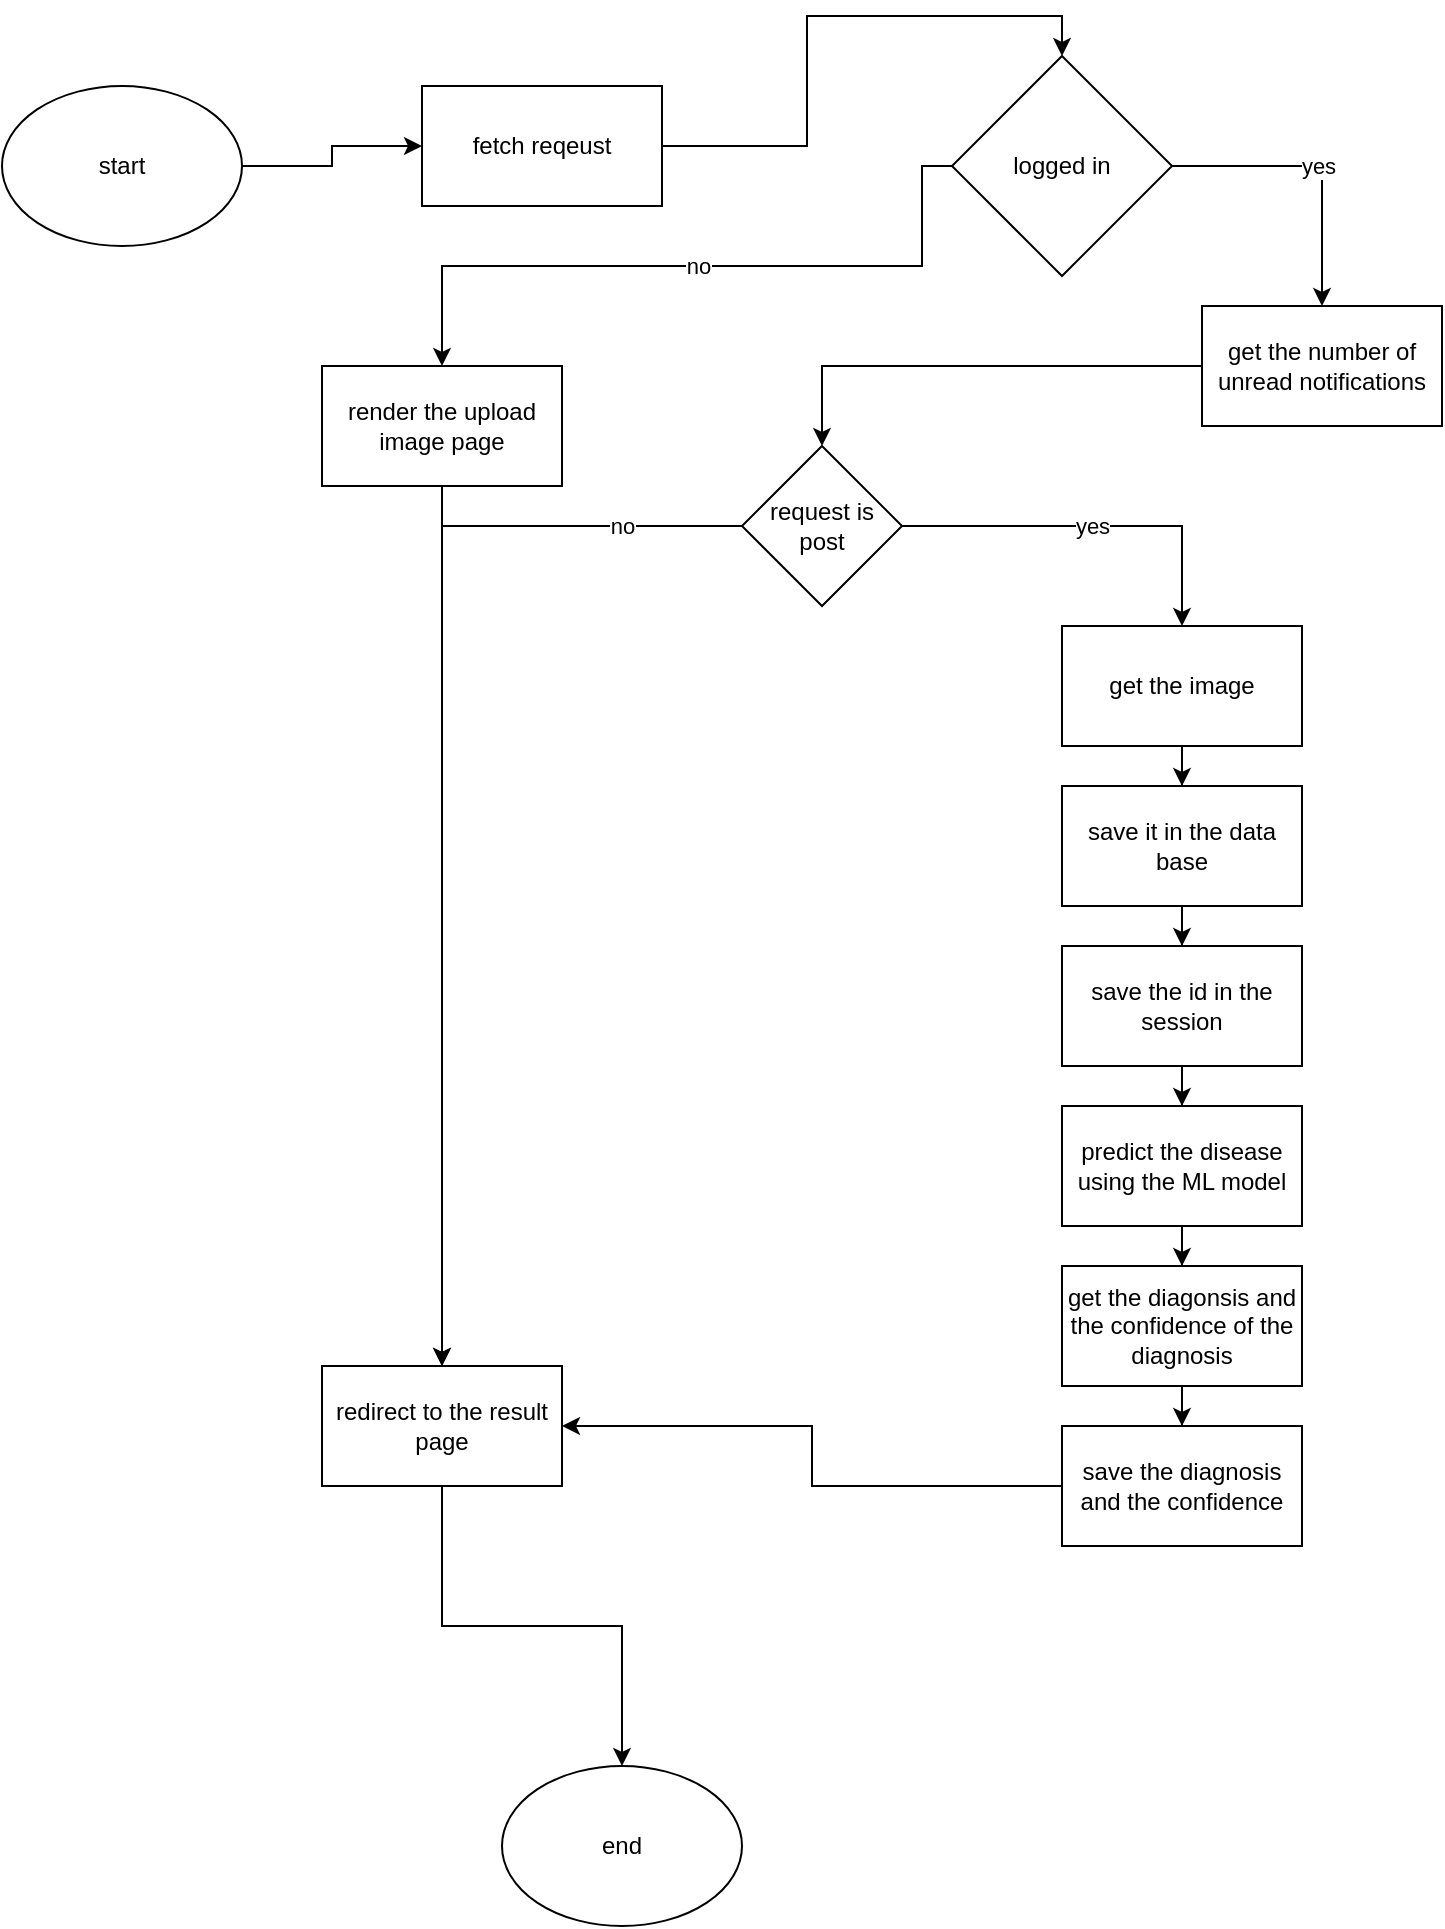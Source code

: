 <mxfile version="24.0.4" type="device">
  <diagram name="Page-1" id="QD_JOMZgq2UKG0qrrXkf">
    <mxGraphModel dx="1501" dy="713" grid="1" gridSize="10" guides="1" tooltips="1" connect="1" arrows="1" fold="1" page="1" pageScale="1" pageWidth="850" pageHeight="1100" math="0" shadow="0">
      <root>
        <mxCell id="0" />
        <mxCell id="1" parent="0" />
        <mxCell id="LiLLFiUzIS2DZXrTLX4k-4" style="edgeStyle=orthogonalEdgeStyle;rounded=0;orthogonalLoop=1;jettySize=auto;html=1;" edge="1" parent="1" source="LiLLFiUzIS2DZXrTLX4k-1" target="LiLLFiUzIS2DZXrTLX4k-3">
          <mxGeometry relative="1" as="geometry" />
        </mxCell>
        <mxCell id="LiLLFiUzIS2DZXrTLX4k-1" value="start" style="ellipse;whiteSpace=wrap;html=1;" vertex="1" parent="1">
          <mxGeometry x="50" y="50" width="120" height="80" as="geometry" />
        </mxCell>
        <mxCell id="LiLLFiUzIS2DZXrTLX4k-2" value="end" style="ellipse;whiteSpace=wrap;html=1;" vertex="1" parent="1">
          <mxGeometry x="300" y="890" width="120" height="80" as="geometry" />
        </mxCell>
        <mxCell id="LiLLFiUzIS2DZXrTLX4k-6" value="" style="edgeStyle=orthogonalEdgeStyle;rounded=0;orthogonalLoop=1;jettySize=auto;html=1;entryX=0.5;entryY=0;entryDx=0;entryDy=0;" edge="1" parent="1" source="LiLLFiUzIS2DZXrTLX4k-3" target="LiLLFiUzIS2DZXrTLX4k-5">
          <mxGeometry relative="1" as="geometry" />
        </mxCell>
        <mxCell id="LiLLFiUzIS2DZXrTLX4k-3" value="fetch reqeust" style="rounded=0;whiteSpace=wrap;html=1;" vertex="1" parent="1">
          <mxGeometry x="260" y="50" width="120" height="60" as="geometry" />
        </mxCell>
        <mxCell id="LiLLFiUzIS2DZXrTLX4k-9" value="yes" style="edgeStyle=orthogonalEdgeStyle;rounded=0;orthogonalLoop=1;jettySize=auto;html=1;" edge="1" parent="1" source="LiLLFiUzIS2DZXrTLX4k-5" target="LiLLFiUzIS2DZXrTLX4k-39">
          <mxGeometry relative="1" as="geometry">
            <mxPoint x="710" y="140" as="targetPoint" />
          </mxGeometry>
        </mxCell>
        <mxCell id="LiLLFiUzIS2DZXrTLX4k-60" value="no" style="edgeStyle=orthogonalEdgeStyle;rounded=0;orthogonalLoop=1;jettySize=auto;html=1;exitX=0;exitY=0.5;exitDx=0;exitDy=0;entryX=0.5;entryY=0;entryDx=0;entryDy=0;" edge="1" parent="1" source="LiLLFiUzIS2DZXrTLX4k-5" target="LiLLFiUzIS2DZXrTLX4k-59">
          <mxGeometry relative="1" as="geometry">
            <Array as="points">
              <mxPoint x="510" y="90" />
              <mxPoint x="510" y="140" />
              <mxPoint x="270" y="140" />
            </Array>
          </mxGeometry>
        </mxCell>
        <mxCell id="LiLLFiUzIS2DZXrTLX4k-5" value="logged in" style="rhombus;whiteSpace=wrap;html=1;rounded=0;" vertex="1" parent="1">
          <mxGeometry x="525" y="35" width="110" height="110" as="geometry" />
        </mxCell>
        <mxCell id="LiLLFiUzIS2DZXrTLX4k-16" style="edgeStyle=orthogonalEdgeStyle;rounded=0;orthogonalLoop=1;jettySize=auto;html=1;exitX=0.5;exitY=1;exitDx=0;exitDy=0;" edge="1" parent="1" source="LiLLFiUzIS2DZXrTLX4k-8">
          <mxGeometry relative="1" as="geometry">
            <mxPoint x="530" y="200" as="targetPoint" />
          </mxGeometry>
        </mxCell>
        <mxCell id="LiLLFiUzIS2DZXrTLX4k-28" style="edgeStyle=orthogonalEdgeStyle;rounded=0;orthogonalLoop=1;jettySize=auto;html=1;entryX=0.5;entryY=0;entryDx=0;entryDy=0;" edge="1" parent="1" target="LiLLFiUzIS2DZXrTLX4k-19">
          <mxGeometry relative="1" as="geometry">
            <mxPoint x="470" y="230" as="sourcePoint" />
          </mxGeometry>
        </mxCell>
        <mxCell id="LiLLFiUzIS2DZXrTLX4k-41" value="" style="edgeStyle=orthogonalEdgeStyle;rounded=0;orthogonalLoop=1;jettySize=auto;html=1;" edge="1" parent="1" source="LiLLFiUzIS2DZXrTLX4k-39" target="LiLLFiUzIS2DZXrTLX4k-40">
          <mxGeometry relative="1" as="geometry" />
        </mxCell>
        <mxCell id="LiLLFiUzIS2DZXrTLX4k-39" value="get the number of unread notifications" style="rounded=0;whiteSpace=wrap;html=1;" vertex="1" parent="1">
          <mxGeometry x="650" y="160" width="120" height="60" as="geometry" />
        </mxCell>
        <mxCell id="LiLLFiUzIS2DZXrTLX4k-57" value="no" style="edgeStyle=orthogonalEdgeStyle;rounded=0;orthogonalLoop=1;jettySize=auto;html=1;" edge="1" parent="1" source="LiLLFiUzIS2DZXrTLX4k-40" target="LiLLFiUzIS2DZXrTLX4k-54">
          <mxGeometry x="-0.789" relative="1" as="geometry">
            <mxPoint x="130" y="540" as="targetPoint" />
            <mxPoint as="offset" />
          </mxGeometry>
        </mxCell>
        <mxCell id="LiLLFiUzIS2DZXrTLX4k-58" value="yes" style="edgeStyle=orthogonalEdgeStyle;rounded=0;orthogonalLoop=1;jettySize=auto;html=1;exitX=1;exitY=0.5;exitDx=0;exitDy=0;" edge="1" parent="1" source="LiLLFiUzIS2DZXrTLX4k-40" target="LiLLFiUzIS2DZXrTLX4k-42">
          <mxGeometry relative="1" as="geometry" />
        </mxCell>
        <mxCell id="LiLLFiUzIS2DZXrTLX4k-40" value="request is post" style="rhombus;whiteSpace=wrap;html=1;rounded=0;" vertex="1" parent="1">
          <mxGeometry x="420" y="230" width="80" height="80" as="geometry" />
        </mxCell>
        <mxCell id="LiLLFiUzIS2DZXrTLX4k-45" value="" style="edgeStyle=orthogonalEdgeStyle;rounded=0;orthogonalLoop=1;jettySize=auto;html=1;" edge="1" parent="1" source="LiLLFiUzIS2DZXrTLX4k-42" target="LiLLFiUzIS2DZXrTLX4k-44">
          <mxGeometry relative="1" as="geometry" />
        </mxCell>
        <mxCell id="LiLLFiUzIS2DZXrTLX4k-42" value="get the image" style="whiteSpace=wrap;html=1;rounded=0;" vertex="1" parent="1">
          <mxGeometry x="580" y="320" width="120" height="60" as="geometry" />
        </mxCell>
        <mxCell id="LiLLFiUzIS2DZXrTLX4k-47" value="" style="edgeStyle=orthogonalEdgeStyle;rounded=0;orthogonalLoop=1;jettySize=auto;html=1;" edge="1" parent="1" source="LiLLFiUzIS2DZXrTLX4k-44" target="LiLLFiUzIS2DZXrTLX4k-46">
          <mxGeometry relative="1" as="geometry" />
        </mxCell>
        <mxCell id="LiLLFiUzIS2DZXrTLX4k-44" value="save it in the data base" style="whiteSpace=wrap;html=1;rounded=0;" vertex="1" parent="1">
          <mxGeometry x="580" y="400" width="120" height="60" as="geometry" />
        </mxCell>
        <mxCell id="LiLLFiUzIS2DZXrTLX4k-49" value="" style="edgeStyle=orthogonalEdgeStyle;rounded=0;orthogonalLoop=1;jettySize=auto;html=1;" edge="1" parent="1" source="LiLLFiUzIS2DZXrTLX4k-46" target="LiLLFiUzIS2DZXrTLX4k-48">
          <mxGeometry relative="1" as="geometry" />
        </mxCell>
        <mxCell id="LiLLFiUzIS2DZXrTLX4k-46" value="save the id in the session" style="whiteSpace=wrap;html=1;rounded=0;" vertex="1" parent="1">
          <mxGeometry x="580" y="480" width="120" height="60" as="geometry" />
        </mxCell>
        <mxCell id="LiLLFiUzIS2DZXrTLX4k-51" value="" style="edgeStyle=orthogonalEdgeStyle;rounded=0;orthogonalLoop=1;jettySize=auto;html=1;" edge="1" parent="1" source="LiLLFiUzIS2DZXrTLX4k-48" target="LiLLFiUzIS2DZXrTLX4k-50">
          <mxGeometry relative="1" as="geometry" />
        </mxCell>
        <mxCell id="LiLLFiUzIS2DZXrTLX4k-48" value="predict the disease using the ML model" style="whiteSpace=wrap;html=1;rounded=0;" vertex="1" parent="1">
          <mxGeometry x="580" y="560" width="120" height="60" as="geometry" />
        </mxCell>
        <mxCell id="LiLLFiUzIS2DZXrTLX4k-53" value="" style="edgeStyle=orthogonalEdgeStyle;rounded=0;orthogonalLoop=1;jettySize=auto;html=1;" edge="1" parent="1" source="LiLLFiUzIS2DZXrTLX4k-50" target="LiLLFiUzIS2DZXrTLX4k-52">
          <mxGeometry relative="1" as="geometry" />
        </mxCell>
        <mxCell id="LiLLFiUzIS2DZXrTLX4k-50" value="get the diagonsis and the confidence of the diagnosis" style="whiteSpace=wrap;html=1;rounded=0;" vertex="1" parent="1">
          <mxGeometry x="580" y="640" width="120" height="60" as="geometry" />
        </mxCell>
        <mxCell id="LiLLFiUzIS2DZXrTLX4k-55" value="" style="edgeStyle=orthogonalEdgeStyle;rounded=0;orthogonalLoop=1;jettySize=auto;html=1;" edge="1" parent="1" source="LiLLFiUzIS2DZXrTLX4k-52" target="LiLLFiUzIS2DZXrTLX4k-54">
          <mxGeometry relative="1" as="geometry" />
        </mxCell>
        <mxCell id="LiLLFiUzIS2DZXrTLX4k-52" value="save the diagnosis and the confidence" style="whiteSpace=wrap;html=1;rounded=0;" vertex="1" parent="1">
          <mxGeometry x="580" y="720" width="120" height="60" as="geometry" />
        </mxCell>
        <mxCell id="LiLLFiUzIS2DZXrTLX4k-56" style="edgeStyle=orthogonalEdgeStyle;rounded=0;orthogonalLoop=1;jettySize=auto;html=1;" edge="1" parent="1" source="LiLLFiUzIS2DZXrTLX4k-54" target="LiLLFiUzIS2DZXrTLX4k-2">
          <mxGeometry relative="1" as="geometry" />
        </mxCell>
        <mxCell id="LiLLFiUzIS2DZXrTLX4k-54" value="redirect to the result page" style="whiteSpace=wrap;html=1;rounded=0;" vertex="1" parent="1">
          <mxGeometry x="210" y="690" width="120" height="60" as="geometry" />
        </mxCell>
        <mxCell id="LiLLFiUzIS2DZXrTLX4k-61" style="edgeStyle=orthogonalEdgeStyle;rounded=0;orthogonalLoop=1;jettySize=auto;html=1;entryX=0.5;entryY=0;entryDx=0;entryDy=0;" edge="1" parent="1" source="LiLLFiUzIS2DZXrTLX4k-59" target="LiLLFiUzIS2DZXrTLX4k-54">
          <mxGeometry relative="1" as="geometry" />
        </mxCell>
        <mxCell id="LiLLFiUzIS2DZXrTLX4k-59" value="render the upload image page" style="whiteSpace=wrap;html=1;rounded=0;" vertex="1" parent="1">
          <mxGeometry x="210" y="190" width="120" height="60" as="geometry" />
        </mxCell>
      </root>
    </mxGraphModel>
  </diagram>
</mxfile>
